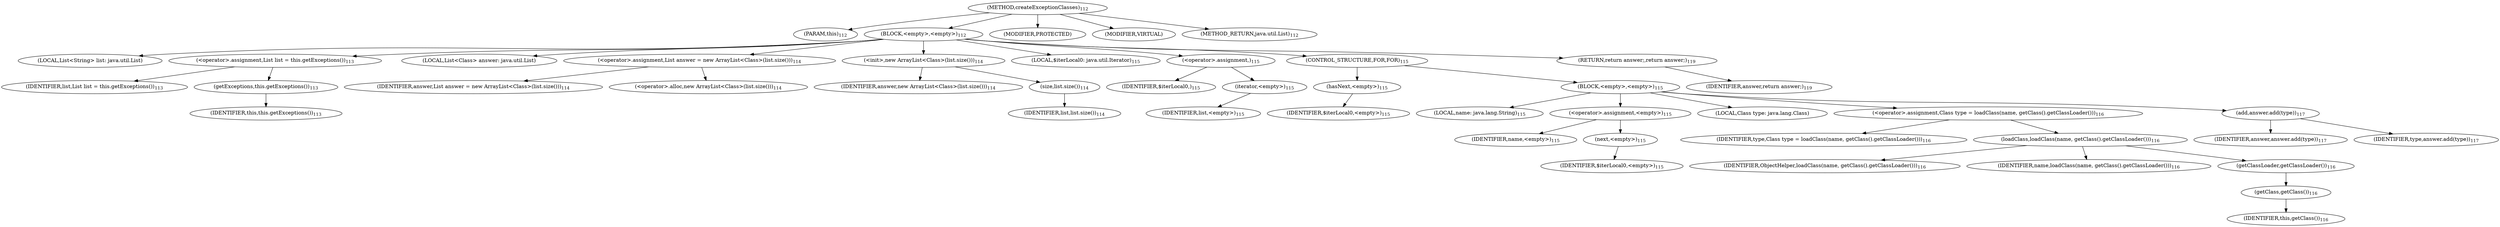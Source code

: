 digraph "createExceptionClasses" {  
"315" [label = <(METHOD,createExceptionClasses)<SUB>112</SUB>> ]
"24" [label = <(PARAM,this)<SUB>112</SUB>> ]
"316" [label = <(BLOCK,&lt;empty&gt;,&lt;empty&gt;)<SUB>112</SUB>> ]
"317" [label = <(LOCAL,List&lt;String&gt; list: java.util.List)> ]
"318" [label = <(&lt;operator&gt;.assignment,List list = this.getExceptions())<SUB>113</SUB>> ]
"319" [label = <(IDENTIFIER,list,List list = this.getExceptions())<SUB>113</SUB>> ]
"320" [label = <(getExceptions,this.getExceptions())<SUB>113</SUB>> ]
"23" [label = <(IDENTIFIER,this,this.getExceptions())<SUB>113</SUB>> ]
"26" [label = <(LOCAL,List&lt;Class&gt; answer: java.util.List)> ]
"321" [label = <(&lt;operator&gt;.assignment,List answer = new ArrayList&lt;Class&gt;(list.size()))<SUB>114</SUB>> ]
"322" [label = <(IDENTIFIER,answer,List answer = new ArrayList&lt;Class&gt;(list.size()))<SUB>114</SUB>> ]
"323" [label = <(&lt;operator&gt;.alloc,new ArrayList&lt;Class&gt;(list.size()))<SUB>114</SUB>> ]
"324" [label = <(&lt;init&gt;,new ArrayList&lt;Class&gt;(list.size()))<SUB>114</SUB>> ]
"25" [label = <(IDENTIFIER,answer,new ArrayList&lt;Class&gt;(list.size()))<SUB>114</SUB>> ]
"325" [label = <(size,list.size())<SUB>114</SUB>> ]
"326" [label = <(IDENTIFIER,list,list.size())<SUB>114</SUB>> ]
"327" [label = <(LOCAL,$iterLocal0: java.util.Iterator)<SUB>115</SUB>> ]
"328" [label = <(&lt;operator&gt;.assignment,)<SUB>115</SUB>> ]
"329" [label = <(IDENTIFIER,$iterLocal0,)<SUB>115</SUB>> ]
"330" [label = <(iterator,&lt;empty&gt;)<SUB>115</SUB>> ]
"331" [label = <(IDENTIFIER,list,&lt;empty&gt;)<SUB>115</SUB>> ]
"332" [label = <(CONTROL_STRUCTURE,FOR,FOR)<SUB>115</SUB>> ]
"333" [label = <(hasNext,&lt;empty&gt;)<SUB>115</SUB>> ]
"334" [label = <(IDENTIFIER,$iterLocal0,&lt;empty&gt;)<SUB>115</SUB>> ]
"335" [label = <(BLOCK,&lt;empty&gt;,&lt;empty&gt;)<SUB>115</SUB>> ]
"336" [label = <(LOCAL,name: java.lang.String)<SUB>115</SUB>> ]
"337" [label = <(&lt;operator&gt;.assignment,&lt;empty&gt;)<SUB>115</SUB>> ]
"338" [label = <(IDENTIFIER,name,&lt;empty&gt;)<SUB>115</SUB>> ]
"339" [label = <(next,&lt;empty&gt;)<SUB>115</SUB>> ]
"340" [label = <(IDENTIFIER,$iterLocal0,&lt;empty&gt;)<SUB>115</SUB>> ]
"341" [label = <(LOCAL,Class type: java.lang.Class)> ]
"342" [label = <(&lt;operator&gt;.assignment,Class type = loadClass(name, getClass().getClassLoader()))<SUB>116</SUB>> ]
"343" [label = <(IDENTIFIER,type,Class type = loadClass(name, getClass().getClassLoader()))<SUB>116</SUB>> ]
"344" [label = <(loadClass,loadClass(name, getClass().getClassLoader()))<SUB>116</SUB>> ]
"345" [label = <(IDENTIFIER,ObjectHelper,loadClass(name, getClass().getClassLoader()))<SUB>116</SUB>> ]
"346" [label = <(IDENTIFIER,name,loadClass(name, getClass().getClassLoader()))<SUB>116</SUB>> ]
"347" [label = <(getClassLoader,getClassLoader())<SUB>116</SUB>> ]
"348" [label = <(getClass,getClass())<SUB>116</SUB>> ]
"27" [label = <(IDENTIFIER,this,getClass())<SUB>116</SUB>> ]
"349" [label = <(add,answer.add(type))<SUB>117</SUB>> ]
"350" [label = <(IDENTIFIER,answer,answer.add(type))<SUB>117</SUB>> ]
"351" [label = <(IDENTIFIER,type,answer.add(type))<SUB>117</SUB>> ]
"352" [label = <(RETURN,return answer;,return answer;)<SUB>119</SUB>> ]
"353" [label = <(IDENTIFIER,answer,return answer;)<SUB>119</SUB>> ]
"354" [label = <(MODIFIER,PROTECTED)> ]
"355" [label = <(MODIFIER,VIRTUAL)> ]
"356" [label = <(METHOD_RETURN,java.util.List)<SUB>112</SUB>> ]
  "315" -> "24" 
  "315" -> "316" 
  "315" -> "354" 
  "315" -> "355" 
  "315" -> "356" 
  "316" -> "317" 
  "316" -> "318" 
  "316" -> "26" 
  "316" -> "321" 
  "316" -> "324" 
  "316" -> "327" 
  "316" -> "328" 
  "316" -> "332" 
  "316" -> "352" 
  "318" -> "319" 
  "318" -> "320" 
  "320" -> "23" 
  "321" -> "322" 
  "321" -> "323" 
  "324" -> "25" 
  "324" -> "325" 
  "325" -> "326" 
  "328" -> "329" 
  "328" -> "330" 
  "330" -> "331" 
  "332" -> "333" 
  "332" -> "335" 
  "333" -> "334" 
  "335" -> "336" 
  "335" -> "337" 
  "335" -> "341" 
  "335" -> "342" 
  "335" -> "349" 
  "337" -> "338" 
  "337" -> "339" 
  "339" -> "340" 
  "342" -> "343" 
  "342" -> "344" 
  "344" -> "345" 
  "344" -> "346" 
  "344" -> "347" 
  "347" -> "348" 
  "348" -> "27" 
  "349" -> "350" 
  "349" -> "351" 
  "352" -> "353" 
}
